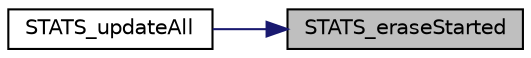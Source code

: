 digraph "STATS_eraseStarted"
{
 // LATEX_PDF_SIZE
  edge [fontname="Helvetica",fontsize="10",labelfontname="Helvetica",labelfontsize="10"];
  node [fontname="Helvetica",fontsize="10",shape=record];
  rankdir="RL";
  Node1 [label="STATS_eraseStarted",height=0.2,width=0.4,color="black", fillcolor="grey75", style="filled", fontcolor="black",tooltip=" "];
  Node1 -> Node2 [dir="back",color="midnightblue",fontsize="10",style="solid",fontname="Helvetica"];
  Node2 [label="STATS_updateAll",height=0.2,width=0.4,color="black", fillcolor="white", style="filled",URL="$stats_8h.html#a11d1cf210e15ff93f9a8521ae9aed541",tooltip=" "];
}
